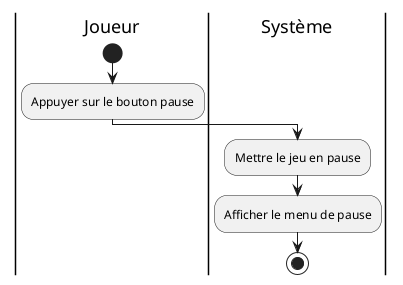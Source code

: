 @startuml pauseUC
|Joueur|
start
:Appuyer sur le bouton pause;

|Système|
:Mettre le jeu en pause;
:Afficher le menu de pause;
stop
@enduml
